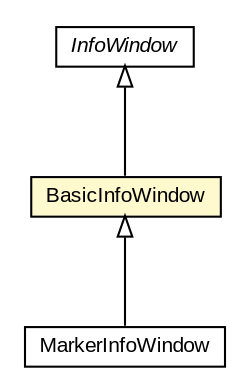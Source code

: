 #!/usr/local/bin/dot
#
# Class diagram 
# Generated by UMLGraph version R5_6-24-gf6e263 (http://www.umlgraph.org/)
#

digraph G {
	edge [fontname="arial",fontsize=10,labelfontname="arial",labelfontsize=10];
	node [fontname="arial",fontsize=10,shape=plaintext];
	nodesep=0.25;
	ranksep=0.5;
	// org.osmdroid.views.overlay.infowindow.BasicInfoWindow
	c5242 [label=<<table title="org.osmdroid.views.overlay.infowindow.BasicInfoWindow" border="0" cellborder="1" cellspacing="0" cellpadding="2" port="p" bgcolor="lemonChiffon" href="./BasicInfoWindow.html">
		<tr><td><table border="0" cellspacing="0" cellpadding="1">
<tr><td align="center" balign="center"> BasicInfoWindow </td></tr>
		</table></td></tr>
		</table>>, URL="./BasicInfoWindow.html", fontname="arial", fontcolor="black", fontsize=10.0];
	// org.osmdroid.views.overlay.infowindow.InfoWindow
	c5243 [label=<<table title="org.osmdroid.views.overlay.infowindow.InfoWindow" border="0" cellborder="1" cellspacing="0" cellpadding="2" port="p" href="./InfoWindow.html">
		<tr><td><table border="0" cellspacing="0" cellpadding="1">
<tr><td align="center" balign="center"><font face="arial italic"> InfoWindow </font></td></tr>
		</table></td></tr>
		</table>>, URL="./InfoWindow.html", fontname="arial", fontcolor="black", fontsize=10.0];
	// org.osmdroid.views.overlay.infowindow.MarkerInfoWindow
	c5244 [label=<<table title="org.osmdroid.views.overlay.infowindow.MarkerInfoWindow" border="0" cellborder="1" cellspacing="0" cellpadding="2" port="p" href="./MarkerInfoWindow.html">
		<tr><td><table border="0" cellspacing="0" cellpadding="1">
<tr><td align="center" balign="center"> MarkerInfoWindow </td></tr>
		</table></td></tr>
		</table>>, URL="./MarkerInfoWindow.html", fontname="arial", fontcolor="black", fontsize=10.0];
	//org.osmdroid.views.overlay.infowindow.BasicInfoWindow extends org.osmdroid.views.overlay.infowindow.InfoWindow
	c5243:p -> c5242:p [dir=back,arrowtail=empty];
	//org.osmdroid.views.overlay.infowindow.MarkerInfoWindow extends org.osmdroid.views.overlay.infowindow.BasicInfoWindow
	c5242:p -> c5244:p [dir=back,arrowtail=empty];
}

